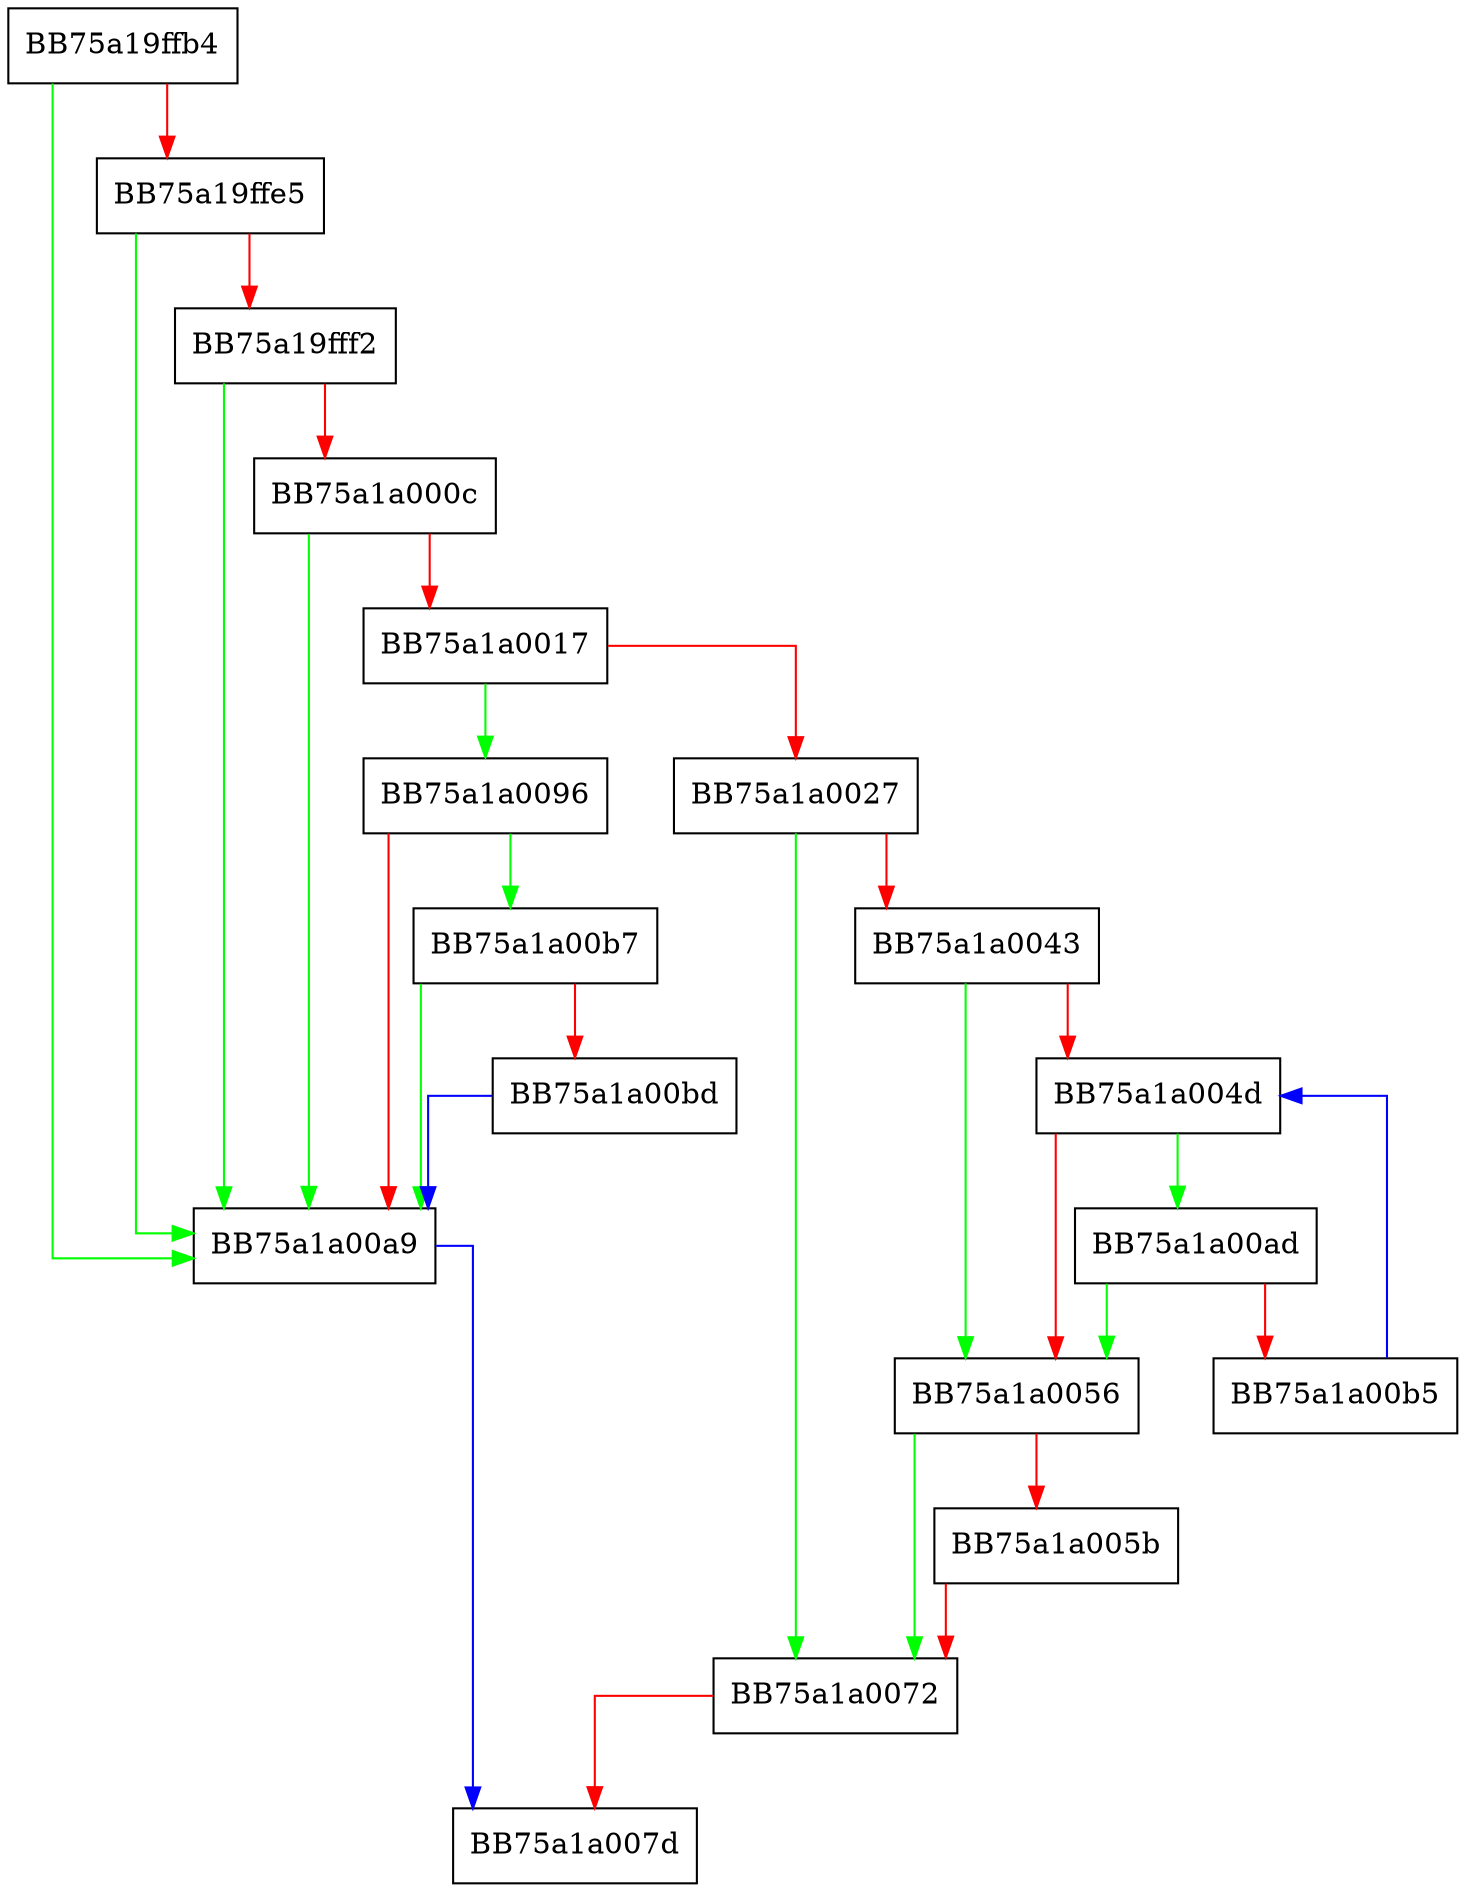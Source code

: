 digraph mmap_is_encrypted {
  node [shape="box"];
  graph [splines=ortho];
  BB75a19ffb4 -> BB75a1a00a9 [color="green"];
  BB75a19ffb4 -> BB75a19ffe5 [color="red"];
  BB75a19ffe5 -> BB75a1a00a9 [color="green"];
  BB75a19ffe5 -> BB75a19fff2 [color="red"];
  BB75a19fff2 -> BB75a1a00a9 [color="green"];
  BB75a19fff2 -> BB75a1a000c [color="red"];
  BB75a1a000c -> BB75a1a00a9 [color="green"];
  BB75a1a000c -> BB75a1a0017 [color="red"];
  BB75a1a0017 -> BB75a1a0096 [color="green"];
  BB75a1a0017 -> BB75a1a0027 [color="red"];
  BB75a1a0027 -> BB75a1a0072 [color="green"];
  BB75a1a0027 -> BB75a1a0043 [color="red"];
  BB75a1a0043 -> BB75a1a0056 [color="green"];
  BB75a1a0043 -> BB75a1a004d [color="red"];
  BB75a1a004d -> BB75a1a00ad [color="green"];
  BB75a1a004d -> BB75a1a0056 [color="red"];
  BB75a1a0056 -> BB75a1a0072 [color="green"];
  BB75a1a0056 -> BB75a1a005b [color="red"];
  BB75a1a005b -> BB75a1a0072 [color="red"];
  BB75a1a0072 -> BB75a1a007d [color="red"];
  BB75a1a0096 -> BB75a1a00b7 [color="green"];
  BB75a1a0096 -> BB75a1a00a9 [color="red"];
  BB75a1a00a9 -> BB75a1a007d [color="blue"];
  BB75a1a00ad -> BB75a1a0056 [color="green"];
  BB75a1a00ad -> BB75a1a00b5 [color="red"];
  BB75a1a00b5 -> BB75a1a004d [color="blue"];
  BB75a1a00b7 -> BB75a1a00a9 [color="green"];
  BB75a1a00b7 -> BB75a1a00bd [color="red"];
  BB75a1a00bd -> BB75a1a00a9 [color="blue"];
}